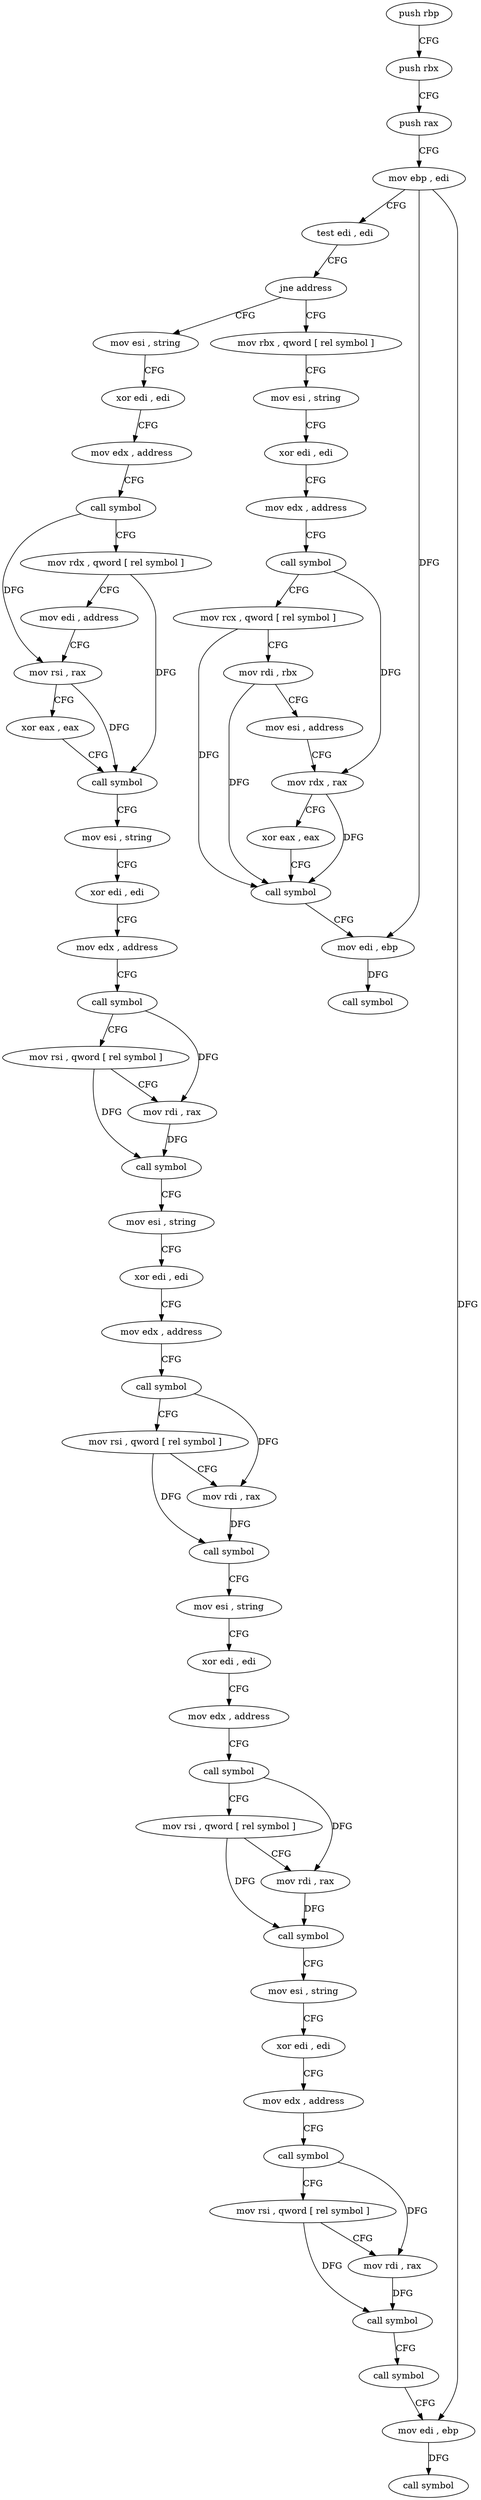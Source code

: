 digraph "func" {
"4199792" [label = "push rbp" ]
"4199793" [label = "push rbx" ]
"4199794" [label = "push rax" ]
"4199795" [label = "mov ebp , edi" ]
"4199797" [label = "test edi , edi" ]
"4199799" [label = "jne address" ]
"4199984" [label = "mov rbx , qword [ rel symbol ]" ]
"4199805" [label = "mov esi , string" ]
"4199991" [label = "mov esi , string" ]
"4199996" [label = "xor edi , edi" ]
"4199998" [label = "mov edx , address" ]
"4200003" [label = "call symbol" ]
"4200008" [label = "mov rcx , qword [ rel symbol ]" ]
"4200015" [label = "mov rdi , rbx" ]
"4200018" [label = "mov esi , address" ]
"4200023" [label = "mov rdx , rax" ]
"4200026" [label = "xor eax , eax" ]
"4200028" [label = "call symbol" ]
"4200033" [label = "mov edi , ebp" ]
"4200035" [label = "call symbol" ]
"4199810" [label = "xor edi , edi" ]
"4199812" [label = "mov edx , address" ]
"4199817" [label = "call symbol" ]
"4199822" [label = "mov rdx , qword [ rel symbol ]" ]
"4199829" [label = "mov edi , address" ]
"4199834" [label = "mov rsi , rax" ]
"4199837" [label = "xor eax , eax" ]
"4199839" [label = "call symbol" ]
"4199844" [label = "mov esi , string" ]
"4199849" [label = "xor edi , edi" ]
"4199851" [label = "mov edx , address" ]
"4199856" [label = "call symbol" ]
"4199861" [label = "mov rsi , qword [ rel symbol ]" ]
"4199868" [label = "mov rdi , rax" ]
"4199871" [label = "call symbol" ]
"4199876" [label = "mov esi , string" ]
"4199881" [label = "xor edi , edi" ]
"4199883" [label = "mov edx , address" ]
"4199888" [label = "call symbol" ]
"4199893" [label = "mov rsi , qword [ rel symbol ]" ]
"4199900" [label = "mov rdi , rax" ]
"4199903" [label = "call symbol" ]
"4199908" [label = "mov esi , string" ]
"4199913" [label = "xor edi , edi" ]
"4199915" [label = "mov edx , address" ]
"4199920" [label = "call symbol" ]
"4199925" [label = "mov rsi , qword [ rel symbol ]" ]
"4199932" [label = "mov rdi , rax" ]
"4199935" [label = "call symbol" ]
"4199940" [label = "mov esi , string" ]
"4199945" [label = "xor edi , edi" ]
"4199947" [label = "mov edx , address" ]
"4199952" [label = "call symbol" ]
"4199957" [label = "mov rsi , qword [ rel symbol ]" ]
"4199964" [label = "mov rdi , rax" ]
"4199967" [label = "call symbol" ]
"4199972" [label = "call symbol" ]
"4199977" [label = "mov edi , ebp" ]
"4199979" [label = "call symbol" ]
"4199792" -> "4199793" [ label = "CFG" ]
"4199793" -> "4199794" [ label = "CFG" ]
"4199794" -> "4199795" [ label = "CFG" ]
"4199795" -> "4199797" [ label = "CFG" ]
"4199795" -> "4200033" [ label = "DFG" ]
"4199795" -> "4199977" [ label = "DFG" ]
"4199797" -> "4199799" [ label = "CFG" ]
"4199799" -> "4199984" [ label = "CFG" ]
"4199799" -> "4199805" [ label = "CFG" ]
"4199984" -> "4199991" [ label = "CFG" ]
"4199805" -> "4199810" [ label = "CFG" ]
"4199991" -> "4199996" [ label = "CFG" ]
"4199996" -> "4199998" [ label = "CFG" ]
"4199998" -> "4200003" [ label = "CFG" ]
"4200003" -> "4200008" [ label = "CFG" ]
"4200003" -> "4200023" [ label = "DFG" ]
"4200008" -> "4200015" [ label = "CFG" ]
"4200008" -> "4200028" [ label = "DFG" ]
"4200015" -> "4200018" [ label = "CFG" ]
"4200015" -> "4200028" [ label = "DFG" ]
"4200018" -> "4200023" [ label = "CFG" ]
"4200023" -> "4200026" [ label = "CFG" ]
"4200023" -> "4200028" [ label = "DFG" ]
"4200026" -> "4200028" [ label = "CFG" ]
"4200028" -> "4200033" [ label = "CFG" ]
"4200033" -> "4200035" [ label = "DFG" ]
"4199810" -> "4199812" [ label = "CFG" ]
"4199812" -> "4199817" [ label = "CFG" ]
"4199817" -> "4199822" [ label = "CFG" ]
"4199817" -> "4199834" [ label = "DFG" ]
"4199822" -> "4199829" [ label = "CFG" ]
"4199822" -> "4199839" [ label = "DFG" ]
"4199829" -> "4199834" [ label = "CFG" ]
"4199834" -> "4199837" [ label = "CFG" ]
"4199834" -> "4199839" [ label = "DFG" ]
"4199837" -> "4199839" [ label = "CFG" ]
"4199839" -> "4199844" [ label = "CFG" ]
"4199844" -> "4199849" [ label = "CFG" ]
"4199849" -> "4199851" [ label = "CFG" ]
"4199851" -> "4199856" [ label = "CFG" ]
"4199856" -> "4199861" [ label = "CFG" ]
"4199856" -> "4199868" [ label = "DFG" ]
"4199861" -> "4199868" [ label = "CFG" ]
"4199861" -> "4199871" [ label = "DFG" ]
"4199868" -> "4199871" [ label = "DFG" ]
"4199871" -> "4199876" [ label = "CFG" ]
"4199876" -> "4199881" [ label = "CFG" ]
"4199881" -> "4199883" [ label = "CFG" ]
"4199883" -> "4199888" [ label = "CFG" ]
"4199888" -> "4199893" [ label = "CFG" ]
"4199888" -> "4199900" [ label = "DFG" ]
"4199893" -> "4199900" [ label = "CFG" ]
"4199893" -> "4199903" [ label = "DFG" ]
"4199900" -> "4199903" [ label = "DFG" ]
"4199903" -> "4199908" [ label = "CFG" ]
"4199908" -> "4199913" [ label = "CFG" ]
"4199913" -> "4199915" [ label = "CFG" ]
"4199915" -> "4199920" [ label = "CFG" ]
"4199920" -> "4199925" [ label = "CFG" ]
"4199920" -> "4199932" [ label = "DFG" ]
"4199925" -> "4199932" [ label = "CFG" ]
"4199925" -> "4199935" [ label = "DFG" ]
"4199932" -> "4199935" [ label = "DFG" ]
"4199935" -> "4199940" [ label = "CFG" ]
"4199940" -> "4199945" [ label = "CFG" ]
"4199945" -> "4199947" [ label = "CFG" ]
"4199947" -> "4199952" [ label = "CFG" ]
"4199952" -> "4199957" [ label = "CFG" ]
"4199952" -> "4199964" [ label = "DFG" ]
"4199957" -> "4199964" [ label = "CFG" ]
"4199957" -> "4199967" [ label = "DFG" ]
"4199964" -> "4199967" [ label = "DFG" ]
"4199967" -> "4199972" [ label = "CFG" ]
"4199972" -> "4199977" [ label = "CFG" ]
"4199977" -> "4199979" [ label = "DFG" ]
}
